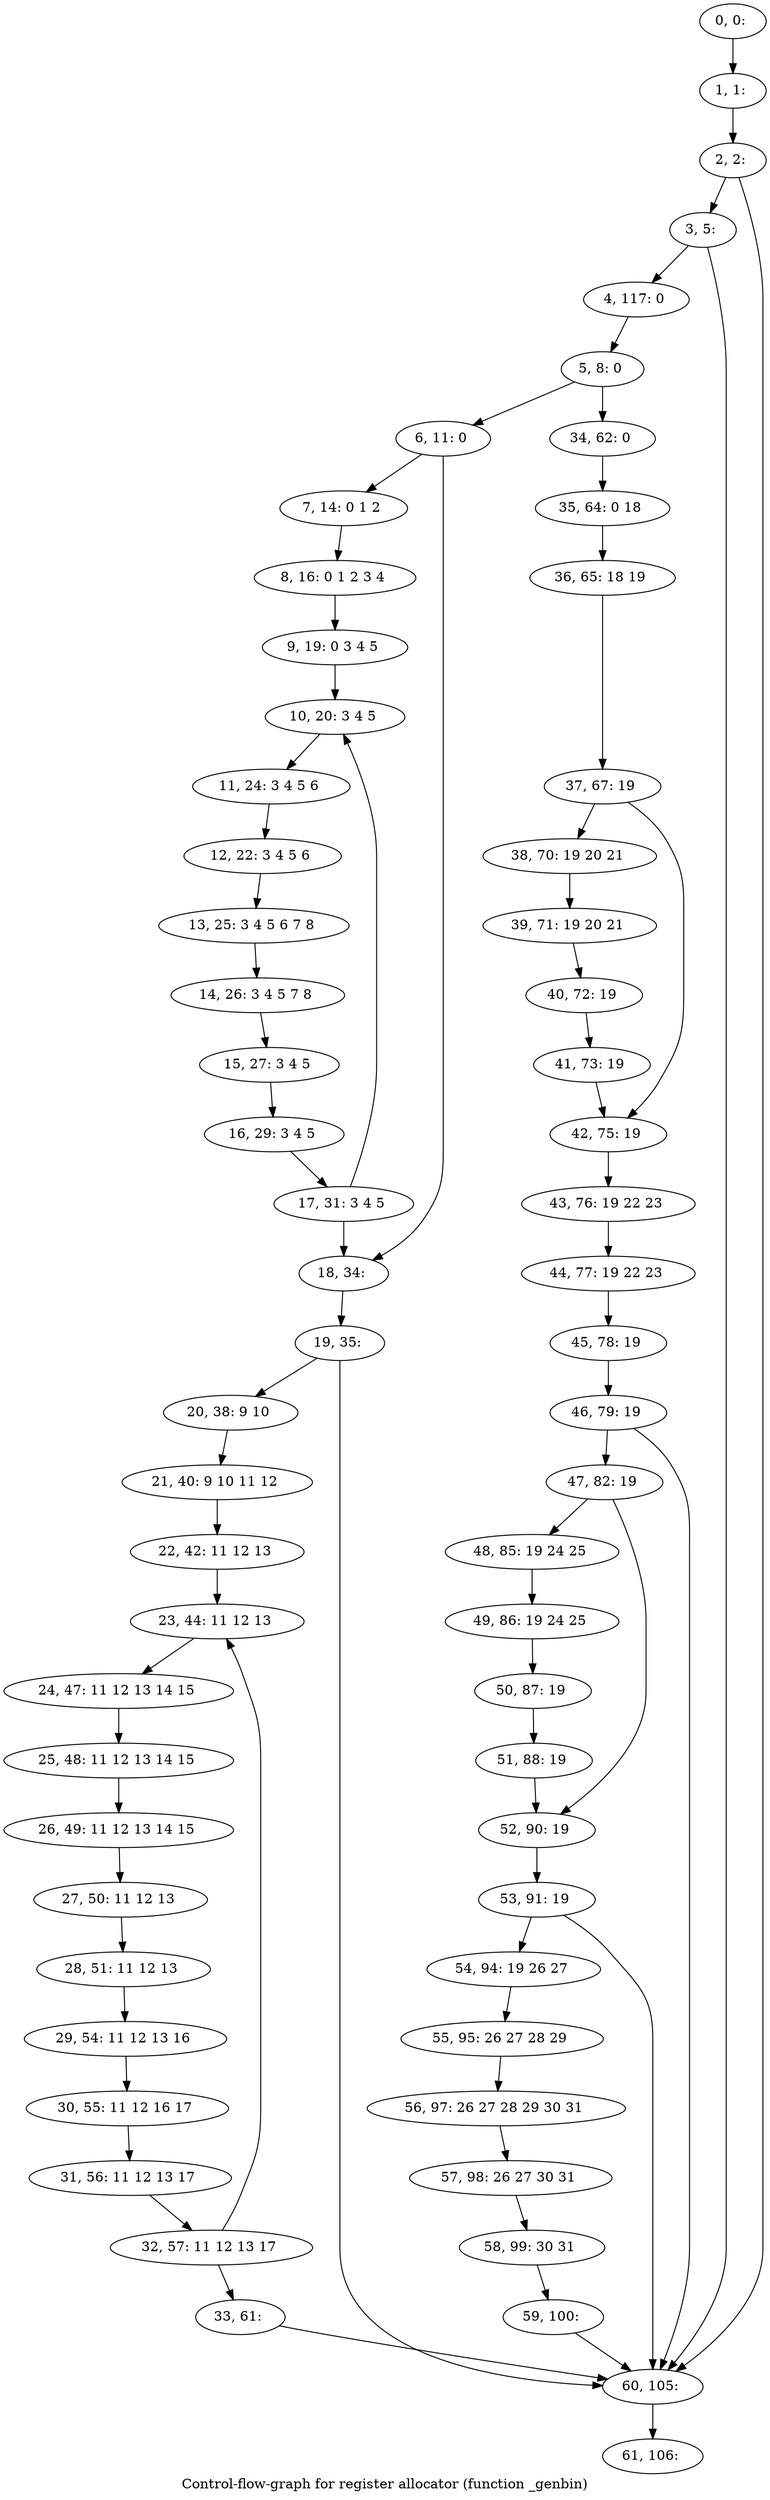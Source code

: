 digraph G {
graph [label="Control-flow-graph for register allocator (function _genbin)"]
0[label="0, 0: "];
1[label="1, 1: "];
2[label="2, 2: "];
3[label="3, 5: "];
4[label="4, 117: 0 "];
5[label="5, 8: 0 "];
6[label="6, 11: 0 "];
7[label="7, 14: 0 1 2 "];
8[label="8, 16: 0 1 2 3 4 "];
9[label="9, 19: 0 3 4 5 "];
10[label="10, 20: 3 4 5 "];
11[label="11, 24: 3 4 5 6 "];
12[label="12, 22: 3 4 5 6 "];
13[label="13, 25: 3 4 5 6 7 8 "];
14[label="14, 26: 3 4 5 7 8 "];
15[label="15, 27: 3 4 5 "];
16[label="16, 29: 3 4 5 "];
17[label="17, 31: 3 4 5 "];
18[label="18, 34: "];
19[label="19, 35: "];
20[label="20, 38: 9 10 "];
21[label="21, 40: 9 10 11 12 "];
22[label="22, 42: 11 12 13 "];
23[label="23, 44: 11 12 13 "];
24[label="24, 47: 11 12 13 14 15 "];
25[label="25, 48: 11 12 13 14 15 "];
26[label="26, 49: 11 12 13 14 15 "];
27[label="27, 50: 11 12 13 "];
28[label="28, 51: 11 12 13 "];
29[label="29, 54: 11 12 13 16 "];
30[label="30, 55: 11 12 16 17 "];
31[label="31, 56: 11 12 13 17 "];
32[label="32, 57: 11 12 13 17 "];
33[label="33, 61: "];
34[label="34, 62: 0 "];
35[label="35, 64: 0 18 "];
36[label="36, 65: 18 19 "];
37[label="37, 67: 19 "];
38[label="38, 70: 19 20 21 "];
39[label="39, 71: 19 20 21 "];
40[label="40, 72: 19 "];
41[label="41, 73: 19 "];
42[label="42, 75: 19 "];
43[label="43, 76: 19 22 23 "];
44[label="44, 77: 19 22 23 "];
45[label="45, 78: 19 "];
46[label="46, 79: 19 "];
47[label="47, 82: 19 "];
48[label="48, 85: 19 24 25 "];
49[label="49, 86: 19 24 25 "];
50[label="50, 87: 19 "];
51[label="51, 88: 19 "];
52[label="52, 90: 19 "];
53[label="53, 91: 19 "];
54[label="54, 94: 19 26 27 "];
55[label="55, 95: 26 27 28 29 "];
56[label="56, 97: 26 27 28 29 30 31 "];
57[label="57, 98: 26 27 30 31 "];
58[label="58, 99: 30 31 "];
59[label="59, 100: "];
60[label="60, 105: "];
61[label="61, 106: "];
0->1 ;
1->2 ;
2->3 ;
2->60 ;
3->4 ;
3->60 ;
4->5 ;
5->6 ;
5->34 ;
6->7 ;
6->18 ;
7->8 ;
8->9 ;
9->10 ;
10->11 ;
11->12 ;
12->13 ;
13->14 ;
14->15 ;
15->16 ;
16->17 ;
17->18 ;
17->10 ;
18->19 ;
19->20 ;
19->60 ;
20->21 ;
21->22 ;
22->23 ;
23->24 ;
24->25 ;
25->26 ;
26->27 ;
27->28 ;
28->29 ;
29->30 ;
30->31 ;
31->32 ;
32->33 ;
32->23 ;
33->60 ;
34->35 ;
35->36 ;
36->37 ;
37->38 ;
37->42 ;
38->39 ;
39->40 ;
40->41 ;
41->42 ;
42->43 ;
43->44 ;
44->45 ;
45->46 ;
46->47 ;
46->60 ;
47->48 ;
47->52 ;
48->49 ;
49->50 ;
50->51 ;
51->52 ;
52->53 ;
53->54 ;
53->60 ;
54->55 ;
55->56 ;
56->57 ;
57->58 ;
58->59 ;
59->60 ;
60->61 ;
}
